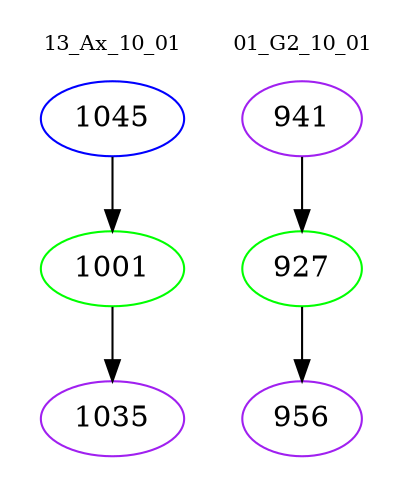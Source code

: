 digraph{
subgraph cluster_0 {
color = white
label = "13_Ax_10_01";
fontsize=10;
T0_1045 [label="1045", color="blue"]
T0_1045 -> T0_1001 [color="black"]
T0_1001 [label="1001", color="green"]
T0_1001 -> T0_1035 [color="black"]
T0_1035 [label="1035", color="purple"]
}
subgraph cluster_1 {
color = white
label = "01_G2_10_01";
fontsize=10;
T1_941 [label="941", color="purple"]
T1_941 -> T1_927 [color="black"]
T1_927 [label="927", color="green"]
T1_927 -> T1_956 [color="black"]
T1_956 [label="956", color="purple"]
}
}
